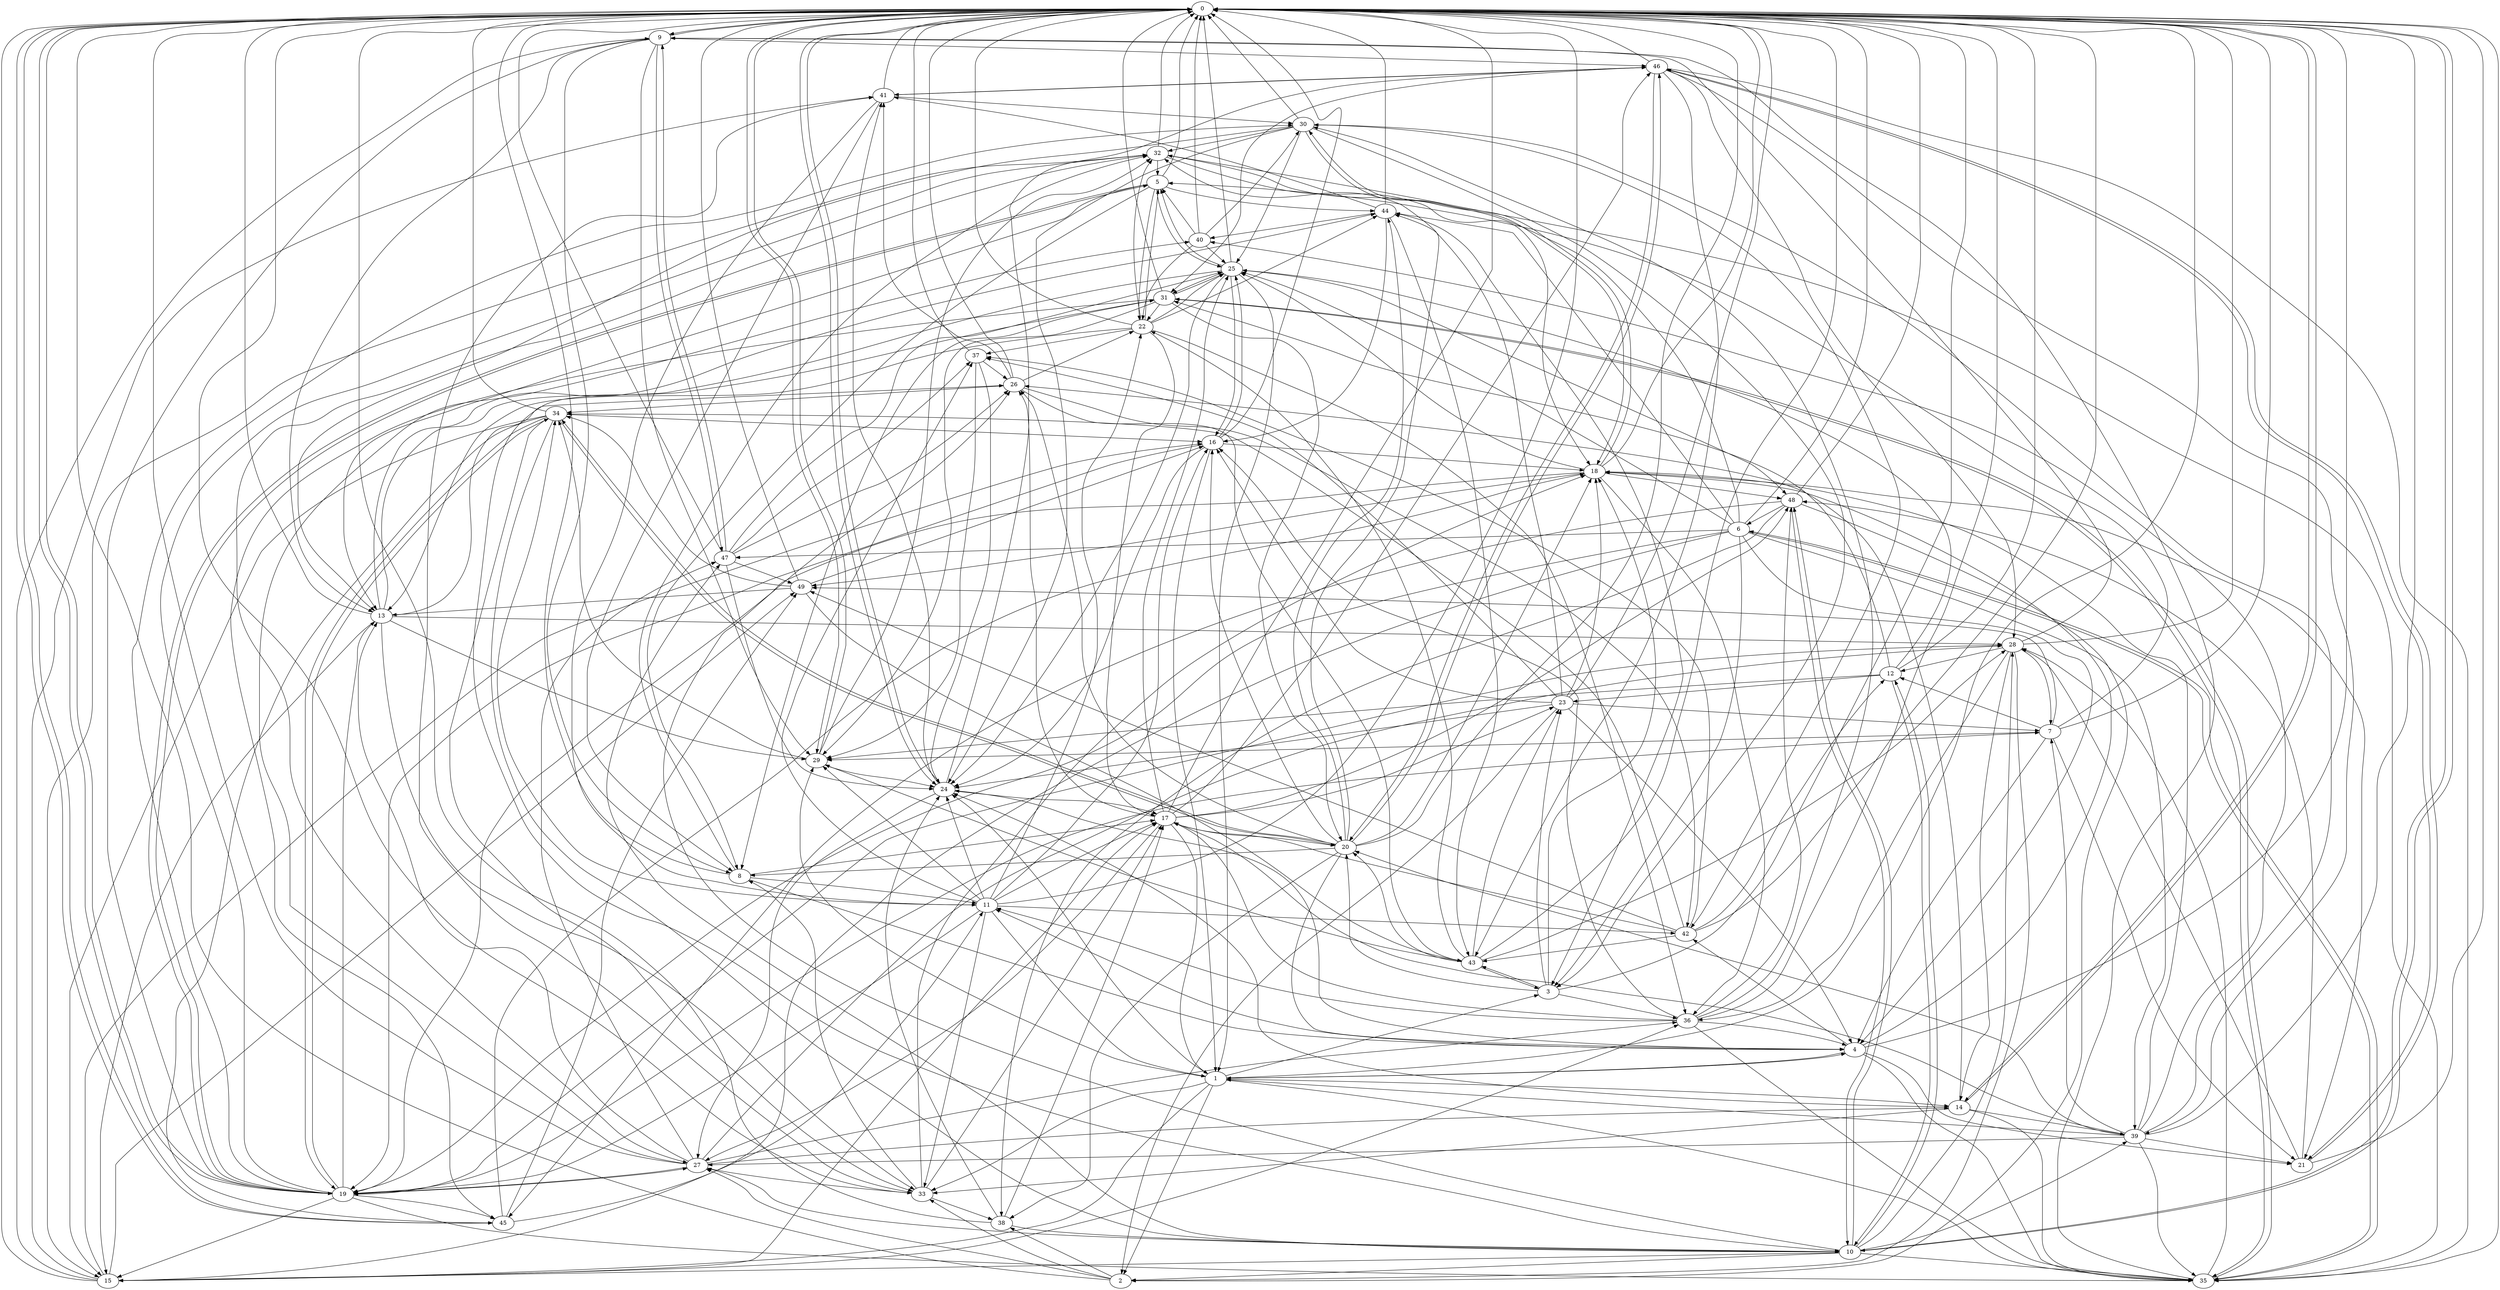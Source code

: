 strict digraph "" {
	0	 [component_delay=3];
	9	 [component_delay=3];
	0 -> 9	 [wire_delay=1];
	10	 [component_delay=3];
	0 -> 10	 [wire_delay=1];
	14	 [component_delay=3];
	0 -> 14	 [wire_delay=1];
	19	 [component_delay=3];
	0 -> 19	 [wire_delay=1];
	24	 [component_delay=3];
	0 -> 24	 [wire_delay=1];
	29	 [component_delay=3];
	0 -> 29	 [wire_delay=1];
	45	 [component_delay=3];
	0 -> 45	 [wire_delay=1];
	1	 [component_delay=3];
	1 -> 0	 [wire_delay=1];
	2	 [component_delay=3];
	1 -> 2	 [wire_delay=1];
	3	 [component_delay=3];
	1 -> 3	 [wire_delay=1];
	4	 [component_delay=3];
	1 -> 4	 [wire_delay=1];
	1 -> 14	 [wire_delay=1];
	15	 [component_delay=3];
	1 -> 15	 [wire_delay=1];
	1 -> 24	 [wire_delay=1];
	1 -> 29	 [wire_delay=1];
	33	 [component_delay=3];
	1 -> 33	 [wire_delay=1];
	35	 [component_delay=3];
	1 -> 35	 [wire_delay=1];
	2 -> 0	 [wire_delay=1];
	27	 [component_delay=3];
	2 -> 27	 [wire_delay=1];
	2 -> 33	 [wire_delay=1];
	38	 [component_delay=3];
	2 -> 38	 [wire_delay=1];
	3 -> 0	 [wire_delay=1];
	18	 [component_delay=3];
	3 -> 18	 [wire_delay=1];
	20	 [component_delay=3];
	3 -> 20	 [wire_delay=1];
	23	 [component_delay=3];
	3 -> 23	 [wire_delay=1];
	36	 [component_delay=3];
	3 -> 36	 [wire_delay=1];
	43	 [component_delay=3];
	3 -> 43	 [wire_delay=1];
	4 -> 0	 [wire_delay=1];
	4 -> 1	 [wire_delay=1];
	11	 [component_delay=3];
	4 -> 11	 [wire_delay=1];
	4 -> 18	 [wire_delay=1];
	21	 [component_delay=3];
	4 -> 21	 [wire_delay=1];
	4 -> 24	 [wire_delay=1];
	4 -> 35	 [wire_delay=1];
	42	 [component_delay=3];
	4 -> 42	 [wire_delay=1];
	5	 [component_delay=3];
	5 -> 0	 [wire_delay=1];
	8	 [component_delay=3];
	5 -> 8	 [wire_delay=1];
	13	 [component_delay=3];
	5 -> 13	 [wire_delay=1];
	5 -> 19	 [wire_delay=1];
	22	 [component_delay=3];
	5 -> 22	 [wire_delay=1];
	25	 [component_delay=3];
	5 -> 25	 [wire_delay=1];
	44	 [component_delay=3];
	5 -> 44	 [wire_delay=1];
	6	 [component_delay=3];
	6 -> 0	 [wire_delay=1];
	6 -> 3	 [wire_delay=1];
	6 -> 4	 [wire_delay=1];
	6 -> 15	 [wire_delay=1];
	6 -> 19	 [wire_delay=1];
	6 -> 25	 [wire_delay=1];
	32	 [component_delay=3];
	6 -> 32	 [wire_delay=1];
	6 -> 35	 [wire_delay=1];
	39	 [component_delay=3];
	6 -> 39	 [wire_delay=1];
	6 -> 44	 [wire_delay=1];
	47	 [component_delay=3];
	6 -> 47	 [wire_delay=1];
	7	 [component_delay=3];
	7 -> 0	 [wire_delay=1];
	7 -> 4	 [wire_delay=1];
	7 -> 5	 [wire_delay=1];
	12	 [component_delay=3];
	7 -> 12	 [wire_delay=1];
	7 -> 21	 [wire_delay=1];
	7 -> 29	 [wire_delay=1];
	49	 [component_delay=3];
	7 -> 49	 [wire_delay=1];
	8 -> 0	 [wire_delay=1];
	8 -> 4	 [wire_delay=1];
	8 -> 11	 [wire_delay=1];
	17	 [component_delay=3];
	8 -> 17	 [wire_delay=1];
	8 -> 32	 [wire_delay=1];
	9 -> 0	 [wire_delay=1];
	9 -> 8	 [wire_delay=1];
	9 -> 13	 [wire_delay=1];
	9 -> 19	 [wire_delay=1];
	9 -> 29	 [wire_delay=1];
	46	 [component_delay=3];
	9 -> 46	 [wire_delay=1];
	9 -> 47	 [wire_delay=1];
	10 -> 0	 [wire_delay=1];
	10 -> 2	 [wire_delay=1];
	10 -> 12	 [wire_delay=1];
	10 -> 15	 [wire_delay=1];
	26	 [component_delay=3];
	10 -> 26	 [wire_delay=1];
	10 -> 27	 [wire_delay=1];
	28	 [component_delay=3];
	10 -> 28	 [wire_delay=1];
	10 -> 35	 [wire_delay=1];
	10 -> 39	 [wire_delay=1];
	10 -> 47	 [wire_delay=1];
	48	 [component_delay=3];
	10 -> 48	 [wire_delay=1];
	11 -> 0	 [wire_delay=1];
	11 -> 1	 [wire_delay=1];
	16	 [component_delay=3];
	11 -> 16	 [wire_delay=1];
	11 -> 17	 [wire_delay=1];
	11 -> 19	 [wire_delay=1];
	11 -> 22	 [wire_delay=1];
	11 -> 24	 [wire_delay=1];
	11 -> 29	 [wire_delay=1];
	11 -> 33	 [wire_delay=1];
	34	 [component_delay=3];
	11 -> 34	 [wire_delay=1];
	37	 [component_delay=3];
	11 -> 37	 [wire_delay=1];
	11 -> 42	 [wire_delay=1];
	12 -> 0	 [wire_delay=1];
	12 -> 10	 [wire_delay=1];
	12 -> 23	 [wire_delay=1];
	12 -> 25	 [wire_delay=1];
	12 -> 29	 [wire_delay=1];
	31	 [component_delay=3];
	12 -> 31	 [wire_delay=1];
	13 -> 0	 [wire_delay=1];
	13 -> 15	 [wire_delay=1];
	13 -> 26	 [wire_delay=1];
	13 -> 28	 [wire_delay=1];
	13 -> 29	 [wire_delay=1];
	13 -> 31	 [wire_delay=1];
	13 -> 33	 [wire_delay=1];
	13 -> 44	 [wire_delay=1];
	14 -> 0	 [wire_delay=1];
	14 -> 24	 [wire_delay=1];
	14 -> 26	 [wire_delay=1];
	14 -> 33	 [wire_delay=1];
	14 -> 35	 [wire_delay=1];
	14 -> 39	 [wire_delay=1];
	15 -> 0	 [wire_delay=1];
	15 -> 9	 [wire_delay=1];
	15 -> 16	 [wire_delay=1];
	15 -> 17	 [wire_delay=1];
	15 -> 36	 [wire_delay=1];
	41	 [component_delay=3];
	15 -> 41	 [wire_delay=1];
	15 -> 49	 [wire_delay=1];
	16 -> 0	 [wire_delay=1];
	16 -> 1	 [wire_delay=1];
	16 -> 18	 [wire_delay=1];
	16 -> 19	 [wire_delay=1];
	16 -> 24	 [wire_delay=1];
	16 -> 25	 [wire_delay=1];
	17 -> 0	 [wire_delay=1];
	17 -> 1	 [wire_delay=1];
	17 -> 20	 [wire_delay=1];
	17 -> 23	 [wire_delay=1];
	17 -> 25	 [wire_delay=1];
	17 -> 26	 [wire_delay=1];
	17 -> 27	 [wire_delay=1];
	17 -> 46	 [wire_delay=1];
	17 -> 48	 [wire_delay=1];
	18 -> 0	 [wire_delay=1];
	18 -> 19	 [wire_delay=1];
	18 -> 21	 [wire_delay=1];
	18 -> 25	 [wire_delay=1];
	30	 [component_delay=3];
	18 -> 30	 [wire_delay=1];
	18 -> 36	 [wire_delay=1];
	18 -> 48	 [wire_delay=1];
	18 -> 49	 [wire_delay=1];
	19 -> 0	 [wire_delay=1];
	19 -> 5	 [wire_delay=1];
	19 -> 7	 [wire_delay=1];
	19 -> 13	 [wire_delay=1];
	19 -> 15	 [wire_delay=1];
	19 -> 27	 [wire_delay=1];
	19 -> 30	 [wire_delay=1];
	19 -> 32	 [wire_delay=1];
	19 -> 34	 [wire_delay=1];
	19 -> 35	 [wire_delay=1];
	19 -> 45	 [wire_delay=1];
	20 -> 0	 [wire_delay=1];
	20 -> 4	 [wire_delay=1];
	20 -> 8	 [wire_delay=1];
	20 -> 16	 [wire_delay=1];
	20 -> 18	 [wire_delay=1];
	20 -> 26	 [wire_delay=1];
	20 -> 32	 [wire_delay=1];
	20 -> 34	 [wire_delay=1];
	20 -> 38	 [wire_delay=1];
	20 -> 44	 [wire_delay=1];
	20 -> 46	 [wire_delay=1];
	21 -> 0	 [wire_delay=1];
	21 -> 28	 [wire_delay=1];
	21 -> 46	 [wire_delay=1];
	21 -> 48	 [wire_delay=1];
	22 -> 0	 [wire_delay=1];
	22 -> 5	 [wire_delay=1];
	22 -> 13	 [wire_delay=1];
	22 -> 17	 [wire_delay=1];
	22 -> 25	 [wire_delay=1];
	22 -> 32	 [wire_delay=1];
	22 -> 36	 [wire_delay=1];
	22 -> 37	 [wire_delay=1];
	22 -> 44	 [wire_delay=1];
	23 -> 0	 [wire_delay=1];
	23 -> 2	 [wire_delay=1];
	23 -> 4	 [wire_delay=1];
	23 -> 7	 [wire_delay=1];
	23 -> 16	 [wire_delay=1];
	23 -> 18	 [wire_delay=1];
	23 -> 24	 [wire_delay=1];
	23 -> 37	 [wire_delay=1];
	23 -> 44	 [wire_delay=1];
	24 -> 0	 [wire_delay=1];
	24 -> 17	 [wire_delay=1];
	24 -> 27	 [wire_delay=1];
	24 -> 41	 [wire_delay=1];
	24 -> 46	 [wire_delay=1];
	25 -> 0	 [wire_delay=1];
	25 -> 1	 [wire_delay=1];
	25 -> 5	 [wire_delay=1];
	25 -> 10	 [wire_delay=1];
	25 -> 16	 [wire_delay=1];
	25 -> 24	 [wire_delay=1];
	25 -> 31	 [wire_delay=1];
	25 -> 48	 [wire_delay=1];
	26 -> 0	 [wire_delay=1];
	26 -> 22	 [wire_delay=1];
	26 -> 34	 [wire_delay=1];
	26 -> 41	 [wire_delay=1];
	26 -> 42	 [wire_delay=1];
	26 -> 43	 [wire_delay=1];
	27 -> 0	 [wire_delay=1];
	27 -> 13	 [wire_delay=1];
	27 -> 14	 [wire_delay=1];
	27 -> 19	 [wire_delay=1];
	27 -> 28	 [wire_delay=1];
	27 -> 33	 [wire_delay=1];
	27 -> 36	 [wire_delay=1];
	40	 [component_delay=3];
	27 -> 40	 [wire_delay=1];
	27 -> 47	 [wire_delay=1];
	28 -> 0	 [wire_delay=1];
	28 -> 2	 [wire_delay=1];
	28 -> 7	 [wire_delay=1];
	28 -> 9	 [wire_delay=1];
	28 -> 12	 [wire_delay=1];
	28 -> 14	 [wire_delay=1];
	28 -> 19	 [wire_delay=1];
	28 -> 36	 [wire_delay=1];
	29 -> 0	 [wire_delay=1];
	29 -> 24	 [wire_delay=1];
	29 -> 32	 [wire_delay=1];
	29 -> 34	 [wire_delay=1];
	30 -> 0	 [wire_delay=1];
	30 -> 3	 [wire_delay=1];
	30 -> 13	 [wire_delay=1];
	30 -> 18	 [wire_delay=1];
	30 -> 24	 [wire_delay=1];
	30 -> 25	 [wire_delay=1];
	30 -> 32	 [wire_delay=1];
	30 -> 42	 [wire_delay=1];
	31 -> 0	 [wire_delay=1];
	31 -> 8	 [wire_delay=1];
	31 -> 20	 [wire_delay=1];
	31 -> 22	 [wire_delay=1];
	31 -> 25	 [wire_delay=1];
	31 -> 29	 [wire_delay=1];
	31 -> 35	 [wire_delay=1];
	31 -> 45	 [wire_delay=1];
	32 -> 0	 [wire_delay=1];
	32 -> 5	 [wire_delay=1];
	32 -> 15	 [wire_delay=1];
	32 -> 18	 [wire_delay=1];
	32 -> 27	 [wire_delay=1];
	32 -> 35	 [wire_delay=1];
	33 -> 0	 [wire_delay=1];
	33 -> 8	 [wire_delay=1];
	33 -> 17	 [wire_delay=1];
	33 -> 18	 [wire_delay=1];
	33 -> 38	 [wire_delay=1];
	33 -> 41	 [wire_delay=1];
	34 -> 0	 [wire_delay=1];
	34 -> 10	 [wire_delay=1];
	34 -> 15	 [wire_delay=1];
	34 -> 16	 [wire_delay=1];
	34 -> 19	 [wire_delay=1];
	34 -> 20	 [wire_delay=1];
	34 -> 33	 [wire_delay=1];
	34 -> 45	 [wire_delay=1];
	35 -> 0	 [wire_delay=1];
	35 -> 6	 [wire_delay=1];
	35 -> 9	 [wire_delay=1];
	35 -> 28	 [wire_delay=1];
	35 -> 31	 [wire_delay=1];
	36 -> 0	 [wire_delay=1];
	36 -> 4	 [wire_delay=1];
	36 -> 11	 [wire_delay=1];
	36 -> 16	 [wire_delay=1];
	36 -> 17	 [wire_delay=1];
	36 -> 30	 [wire_delay=1];
	36 -> 35	 [wire_delay=1];
	36 -> 48	 [wire_delay=1];
	37 -> 0	 [wire_delay=1];
	37 -> 24	 [wire_delay=1];
	37 -> 26	 [wire_delay=1];
	37 -> 29	 [wire_delay=1];
	38 -> 0	 [wire_delay=1];
	38 -> 10	 [wire_delay=1];
	38 -> 17	 [wire_delay=1];
	38 -> 24	 [wire_delay=1];
	39 -> 0	 [wire_delay=1];
	39 -> 1	 [wire_delay=1];
	39 -> 7	 [wire_delay=1];
	39 -> 17	 [wire_delay=1];
	39 -> 18	 [wire_delay=1];
	39 -> 20	 [wire_delay=1];
	39 -> 21	 [wire_delay=1];
	39 -> 27	 [wire_delay=1];
	39 -> 30	 [wire_delay=1];
	39 -> 35	 [wire_delay=1];
	39 -> 40	 [wire_delay=1];
	40 -> 0	 [wire_delay=1];
	40 -> 5	 [wire_delay=1];
	40 -> 22	 [wire_delay=1];
	40 -> 25	 [wire_delay=1];
	40 -> 30	 [wire_delay=1];
	41 -> 0	 [wire_delay=1];
	41 -> 8	 [wire_delay=1];
	41 -> 11	 [wire_delay=1];
	41 -> 30	 [wire_delay=1];
	41 -> 46	 [wire_delay=1];
	42 -> 0	 [wire_delay=1];
	42 -> 12	 [wire_delay=1];
	42 -> 17	 [wire_delay=1];
	42 -> 34	 [wire_delay=1];
	42 -> 37	 [wire_delay=1];
	42 -> 43	 [wire_delay=1];
	42 -> 49	 [wire_delay=1];
	43 -> 0	 [wire_delay=1];
	43 -> 3	 [wire_delay=1];
	43 -> 20	 [wire_delay=1];
	43 -> 22	 [wire_delay=1];
	43 -> 23	 [wire_delay=1];
	43 -> 28	 [wire_delay=1];
	43 -> 29	 [wire_delay=1];
	44 -> 0	 [wire_delay=1];
	44 -> 3	 [wire_delay=1];
	44 -> 16	 [wire_delay=1];
	44 -> 40	 [wire_delay=1];
	44 -> 41	 [wire_delay=1];
	44 -> 43	 [wire_delay=1];
	45 -> 0	 [wire_delay=1];
	45 -> 11	 [wire_delay=1];
	45 -> 18	 [wire_delay=1];
	45 -> 49	 [wire_delay=1];
	46 -> 0	 [wire_delay=1];
	46 -> 20	 [wire_delay=1];
	46 -> 21	 [wire_delay=1];
	46 -> 28	 [wire_delay=1];
	46 -> 31	 [wire_delay=1];
	46 -> 35	 [wire_delay=1];
	46 -> 39	 [wire_delay=1];
	46 -> 41	 [wire_delay=1];
	46 -> 43	 [wire_delay=1];
	47 -> 0	 [wire_delay=1];
	47 -> 9	 [wire_delay=1];
	47 -> 24	 [wire_delay=1];
	47 -> 25	 [wire_delay=1];
	47 -> 26	 [wire_delay=1];
	47 -> 37	 [wire_delay=1];
	47 -> 49	 [wire_delay=1];
	48 -> 0	 [wire_delay=1];
	48 -> 2	 [wire_delay=1];
	48 -> 6	 [wire_delay=1];
	48 -> 10	 [wire_delay=1];
	48 -> 38	 [wire_delay=1];
	48 -> 45	 [wire_delay=1];
	49 -> 0	 [wire_delay=1];
	49 -> 13	 [wire_delay=1];
	49 -> 16	 [wire_delay=1];
	49 -> 34	 [wire_delay=1];
	49 -> 43	 [wire_delay=1];
}
